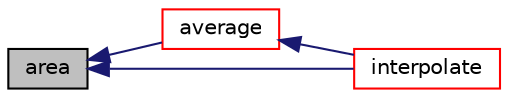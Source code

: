 digraph "area"
{
  bgcolor="transparent";
  edge [fontname="Helvetica",fontsize="10",labelfontname="Helvetica",labelfontsize="10"];
  node [fontname="Helvetica",fontsize="10",shape=record];
  rankdir="LR";
  Node1 [label="area",height=0.2,width=0.4,color="black", fillcolor="grey75", style="filled", fontcolor="black"];
  Node1 -> Node2 [dir="back",color="midnightblue",fontsize="10",style="solid",fontname="Helvetica"];
  Node2 [label="average",height=0.2,width=0.4,color="red",URL="$a02294.html#a8005642fb34cac46449ba05365e5884b",tooltip="Area-averaged value of a field across the surface. "];
  Node2 -> Node3 [dir="back",color="midnightblue",fontsize="10",style="solid",fontname="Helvetica"];
  Node3 [label="interpolate",height=0.2,width=0.4,color="red",URL="$a02294.html#abda65af9915532584cc22024a2e1a35e",tooltip="Interpolation requested for surface. "];
  Node1 -> Node3 [dir="back",color="midnightblue",fontsize="10",style="solid",fontname="Helvetica"];
}
